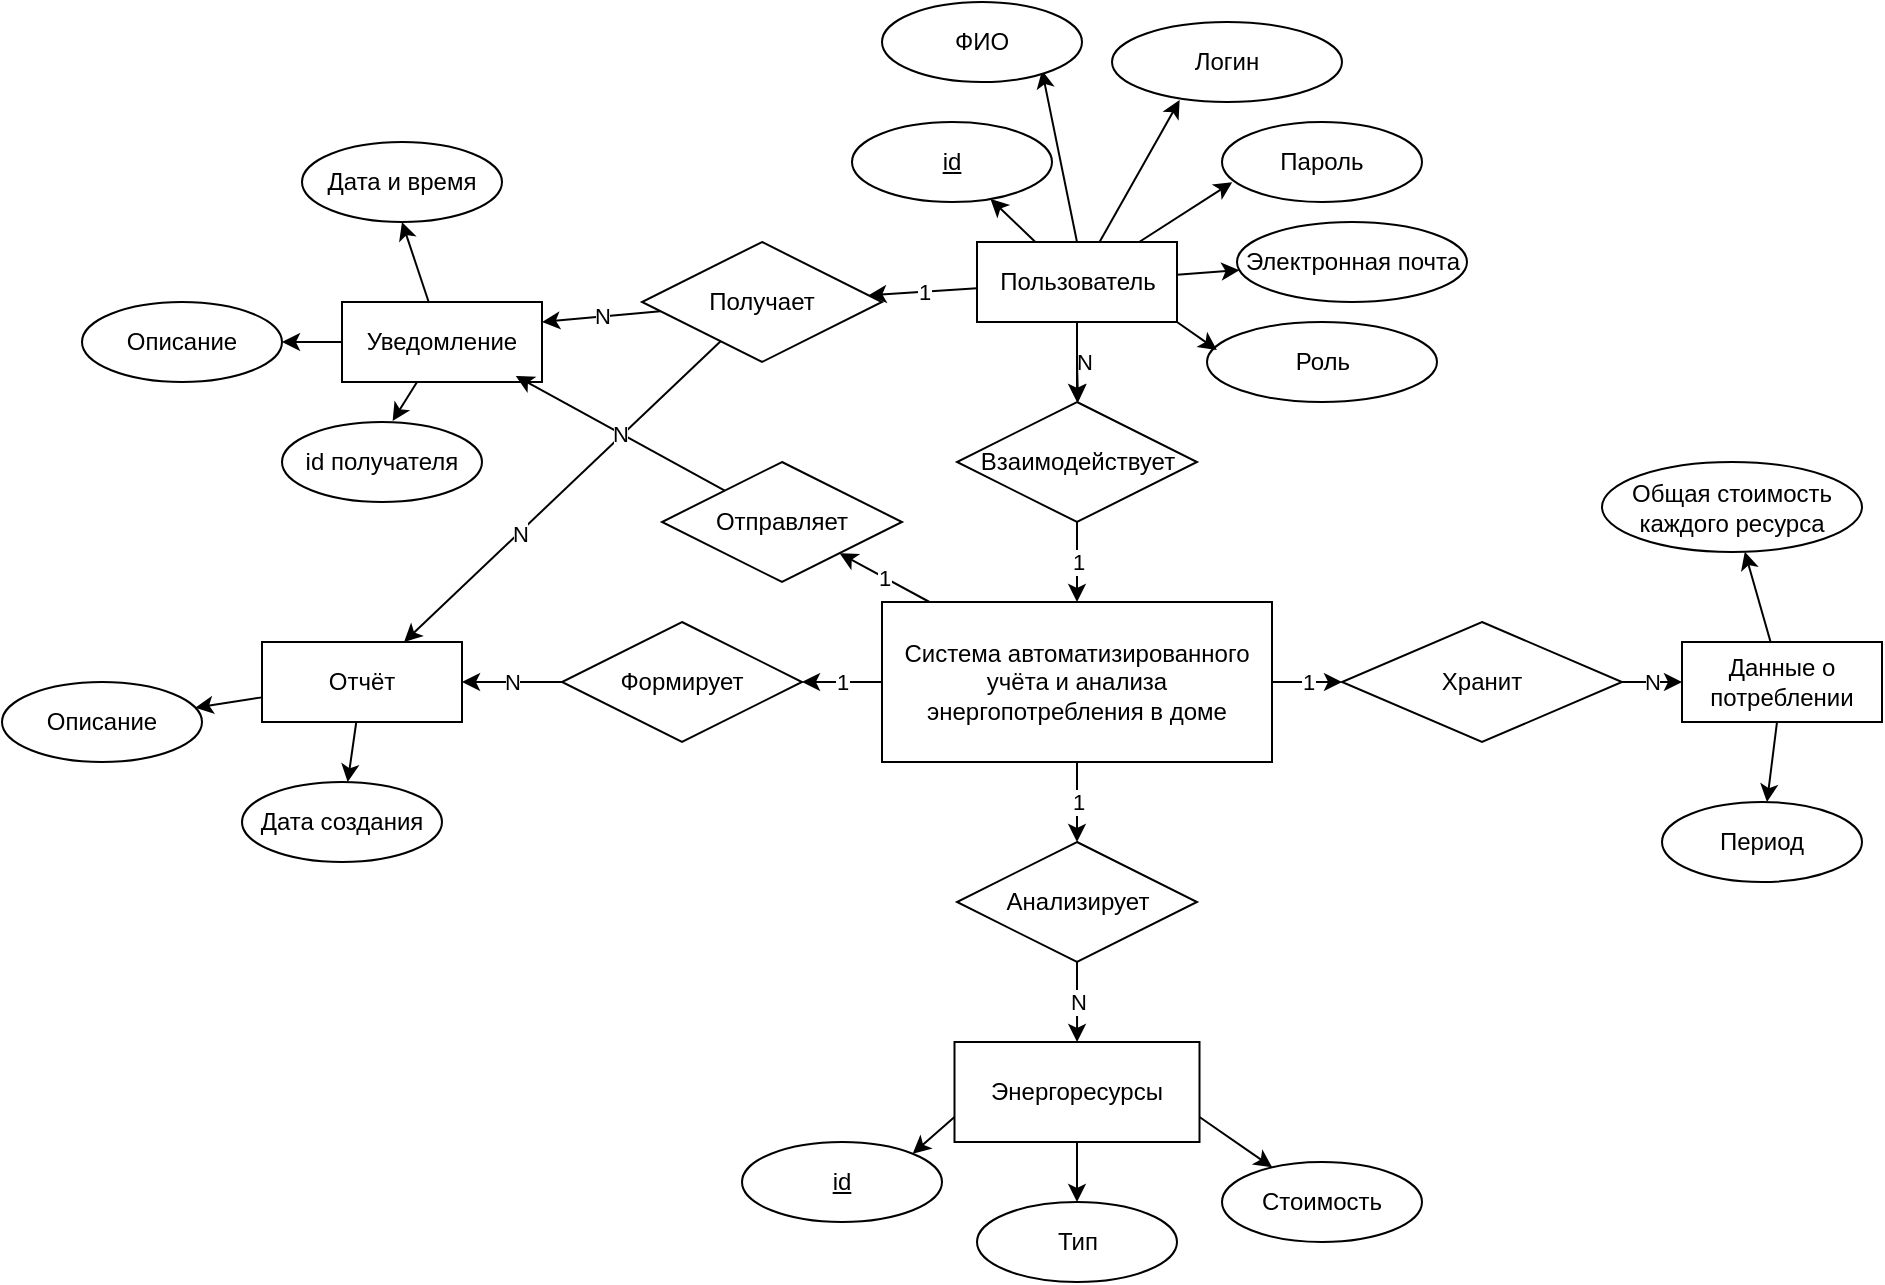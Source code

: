 <mxfile version="24.7.8">
  <diagram id="R2lEEEUBdFMjLlhIrx00" name="Page-1">
    <mxGraphModel dx="2284" dy="836" grid="1" gridSize="10" guides="1" tooltips="1" connect="1" arrows="1" fold="1" page="1" pageScale="1" pageWidth="850" pageHeight="1100" background="none" math="0" shadow="0" extFonts="Permanent Marker^https://fonts.googleapis.com/css?family=Permanent+Marker">
      <root>
        <mxCell id="0" />
        <mxCell id="1" parent="0" />
        <mxCell id="0vmCwSITMYEpxmgcEM38-18" value="N" style="edgeStyle=orthogonalEdgeStyle;rounded=0;orthogonalLoop=1;jettySize=auto;html=1;" parent="1" source="0vmCwSITMYEpxmgcEM38-1" target="0vmCwSITMYEpxmgcEM38-6" edge="1">
          <mxGeometry y="3" relative="1" as="geometry">
            <mxPoint as="offset" />
          </mxGeometry>
        </mxCell>
        <mxCell id="0vmCwSITMYEpxmgcEM38-29" value="" style="rounded=0;orthogonalLoop=1;jettySize=auto;html=1;" parent="1" source="0vmCwSITMYEpxmgcEM38-1" target="0vmCwSITMYEpxmgcEM38-28" edge="1">
          <mxGeometry relative="1" as="geometry" />
        </mxCell>
        <mxCell id="0vmCwSITMYEpxmgcEM38-33" style="rounded=0;orthogonalLoop=1;jettySize=auto;html=1;entryX=0.8;entryY=0.855;entryDx=0;entryDy=0;entryPerimeter=0;exitX=0.5;exitY=0;exitDx=0;exitDy=0;" parent="1" source="0vmCwSITMYEpxmgcEM38-1" target="0vmCwSITMYEpxmgcEM38-22" edge="1">
          <mxGeometry relative="1" as="geometry">
            <mxPoint x="220" y="327" as="sourcePoint" />
          </mxGeometry>
        </mxCell>
        <mxCell id="0vmCwSITMYEpxmgcEM38-34" value="" style="rounded=0;orthogonalLoop=1;jettySize=auto;html=1;" parent="1" source="0vmCwSITMYEpxmgcEM38-1" target="0vmCwSITMYEpxmgcEM38-23" edge="1">
          <mxGeometry relative="1" as="geometry" />
        </mxCell>
        <mxCell id="0vmCwSITMYEpxmgcEM38-36" value="" style="rounded=0;orthogonalLoop=1;jettySize=auto;html=1;entryX=0.051;entryY=0.752;entryDx=0;entryDy=0;entryPerimeter=0;" parent="1" source="0vmCwSITMYEpxmgcEM38-1" target="0vmCwSITMYEpxmgcEM38-35" edge="1">
          <mxGeometry relative="1" as="geometry" />
        </mxCell>
        <mxCell id="MrFOPrwiMeeWXGFkQ-52-2" style="rounded=0;orthogonalLoop=1;jettySize=auto;html=1;entryX=0.294;entryY=0.976;entryDx=0;entryDy=0;entryPerimeter=0;" parent="1" source="0vmCwSITMYEpxmgcEM38-1" target="MrFOPrwiMeeWXGFkQ-52-1" edge="1">
          <mxGeometry relative="1" as="geometry" />
        </mxCell>
        <mxCell id="MrFOPrwiMeeWXGFkQ-52-16" value="" style="edgeStyle=orthogonalEdgeStyle;rounded=0;orthogonalLoop=1;jettySize=auto;html=1;" parent="1" source="0vmCwSITMYEpxmgcEM38-1" target="0vmCwSITMYEpxmgcEM38-6" edge="1">
          <mxGeometry relative="1" as="geometry">
            <Array as="points">
              <mxPoint x="218" y="390" />
              <mxPoint x="218" y="390" />
            </Array>
          </mxGeometry>
        </mxCell>
        <mxCell id="MrFOPrwiMeeWXGFkQ-52-26" value="1" style="rounded=0;orthogonalLoop=1;jettySize=auto;html=1;" parent="1" source="0vmCwSITMYEpxmgcEM38-1" target="MrFOPrwiMeeWXGFkQ-52-22" edge="1">
          <mxGeometry relative="1" as="geometry" />
        </mxCell>
        <mxCell id="0vmCwSITMYEpxmgcEM38-1" value="Пользователь" style="whiteSpace=wrap;html=1;align=center;" parent="1" vertex="1">
          <mxGeometry x="167.5" y="330" width="100" height="40" as="geometry" />
        </mxCell>
        <mxCell id="0vmCwSITMYEpxmgcEM38-20" value="1" style="rounded=0;orthogonalLoop=1;jettySize=auto;html=1;" parent="1" source="0vmCwSITMYEpxmgcEM38-3" target="0vmCwSITMYEpxmgcEM38-7" edge="1">
          <mxGeometry relative="1" as="geometry" />
        </mxCell>
        <mxCell id="0vmCwSITMYEpxmgcEM38-26" value="1" style="edgeStyle=orthogonalEdgeStyle;rounded=0;orthogonalLoop=1;jettySize=auto;html=1;" parent="1" source="0vmCwSITMYEpxmgcEM38-3" target="0vmCwSITMYEpxmgcEM38-24" edge="1">
          <mxGeometry relative="1" as="geometry" />
        </mxCell>
        <mxCell id="0vmCwSITMYEpxmgcEM38-37" value="1" style="edgeStyle=orthogonalEdgeStyle;rounded=0;orthogonalLoop=1;jettySize=auto;html=1;" parent="1" source="0vmCwSITMYEpxmgcEM38-3" target="0vmCwSITMYEpxmgcEM38-10" edge="1">
          <mxGeometry relative="1" as="geometry" />
        </mxCell>
        <mxCell id="MrFOPrwiMeeWXGFkQ-52-23" value="1" style="rounded=0;orthogonalLoop=1;jettySize=auto;html=1;" parent="1" source="0vmCwSITMYEpxmgcEM38-3" target="MrFOPrwiMeeWXGFkQ-52-19" edge="1">
          <mxGeometry relative="1" as="geometry" />
        </mxCell>
        <mxCell id="0vmCwSITMYEpxmgcEM38-3" value="Система&amp;nbsp;автоматизированного учёта и анализа энергопотребления в доме" style="whiteSpace=wrap;html=1;align=center;" parent="1" vertex="1">
          <mxGeometry x="120" y="510" width="195" height="80" as="geometry" />
        </mxCell>
        <mxCell id="0vmCwSITMYEpxmgcEM38-19" value="1" style="edgeStyle=orthogonalEdgeStyle;rounded=0;orthogonalLoop=1;jettySize=auto;html=1;" parent="1" source="0vmCwSITMYEpxmgcEM38-6" target="0vmCwSITMYEpxmgcEM38-3" edge="1">
          <mxGeometry relative="1" as="geometry" />
        </mxCell>
        <mxCell id="0vmCwSITMYEpxmgcEM38-6" value="Взаимодействует" style="shape=rhombus;perimeter=rhombusPerimeter;whiteSpace=wrap;html=1;align=center;" parent="1" vertex="1">
          <mxGeometry x="157.5" y="410" width="120" height="60" as="geometry" />
        </mxCell>
        <mxCell id="0vmCwSITMYEpxmgcEM38-21" value="N" style="rounded=0;orthogonalLoop=1;jettySize=auto;html=1;" parent="1" source="0vmCwSITMYEpxmgcEM38-7" target="0vmCwSITMYEpxmgcEM38-8" edge="1">
          <mxGeometry x="0.007" relative="1" as="geometry">
            <mxPoint as="offset" />
          </mxGeometry>
        </mxCell>
        <mxCell id="0vmCwSITMYEpxmgcEM38-7" value="Формирует" style="shape=rhombus;perimeter=rhombusPerimeter;whiteSpace=wrap;html=1;align=center;" parent="1" vertex="1">
          <mxGeometry x="-40" y="520" width="120" height="60" as="geometry" />
        </mxCell>
        <mxCell id="MrFOPrwiMeeWXGFkQ-52-38" style="rounded=0;orthogonalLoop=1;jettySize=auto;html=1;" parent="1" source="0vmCwSITMYEpxmgcEM38-8" target="MrFOPrwiMeeWXGFkQ-52-37" edge="1">
          <mxGeometry relative="1" as="geometry" />
        </mxCell>
        <mxCell id="MrFOPrwiMeeWXGFkQ-52-39" value="" style="rounded=0;orthogonalLoop=1;jettySize=auto;html=1;" parent="1" source="0vmCwSITMYEpxmgcEM38-8" target="MrFOPrwiMeeWXGFkQ-52-34" edge="1">
          <mxGeometry relative="1" as="geometry" />
        </mxCell>
        <mxCell id="0vmCwSITMYEpxmgcEM38-8" value="Отчёт" style="whiteSpace=wrap;html=1;align=center;" parent="1" vertex="1">
          <mxGeometry x="-190" y="530" width="100" height="40" as="geometry" />
        </mxCell>
        <mxCell id="0vmCwSITMYEpxmgcEM38-40" value="N" style="edgeStyle=orthogonalEdgeStyle;rounded=0;orthogonalLoop=1;jettySize=auto;html=1;" parent="1" source="0vmCwSITMYEpxmgcEM38-10" target="0vmCwSITMYEpxmgcEM38-11" edge="1">
          <mxGeometry relative="1" as="geometry" />
        </mxCell>
        <mxCell id="0vmCwSITMYEpxmgcEM38-10" value="Анализирует" style="shape=rhombus;perimeter=rhombusPerimeter;whiteSpace=wrap;html=1;align=center;" parent="1" vertex="1">
          <mxGeometry x="157.5" y="630" width="120" height="60" as="geometry" />
        </mxCell>
        <mxCell id="MrFOPrwiMeeWXGFkQ-52-6" style="rounded=0;orthogonalLoop=1;jettySize=auto;html=1;entryX=1;entryY=0;entryDx=0;entryDy=0;exitX=0;exitY=0.75;exitDx=0;exitDy=0;" parent="1" source="0vmCwSITMYEpxmgcEM38-11" target="MrFOPrwiMeeWXGFkQ-52-5" edge="1">
          <mxGeometry relative="1" as="geometry" />
        </mxCell>
        <mxCell id="MrFOPrwiMeeWXGFkQ-52-8" style="rounded=0;orthogonalLoop=1;jettySize=auto;html=1;" parent="1" source="0vmCwSITMYEpxmgcEM38-11" target="MrFOPrwiMeeWXGFkQ-52-7" edge="1">
          <mxGeometry relative="1" as="geometry" />
        </mxCell>
        <mxCell id="MrFOPrwiMeeWXGFkQ-52-10" value="" style="rounded=0;orthogonalLoop=1;jettySize=auto;html=1;exitX=1;exitY=0.75;exitDx=0;exitDy=0;" parent="1" source="0vmCwSITMYEpxmgcEM38-11" target="MrFOPrwiMeeWXGFkQ-52-9" edge="1">
          <mxGeometry relative="1" as="geometry" />
        </mxCell>
        <mxCell id="0vmCwSITMYEpxmgcEM38-11" value="Энергоресурсы" style="whiteSpace=wrap;html=1;align=center;" parent="1" vertex="1">
          <mxGeometry x="156.25" y="730" width="122.5" height="50" as="geometry" />
        </mxCell>
        <mxCell id="0vmCwSITMYEpxmgcEM38-22" value="ФИО" style="ellipse;whiteSpace=wrap;html=1;align=center;" parent="1" vertex="1">
          <mxGeometry x="120" y="210" width="100" height="40" as="geometry" />
        </mxCell>
        <mxCell id="0vmCwSITMYEpxmgcEM38-23" value="Электронная почта" style="ellipse;whiteSpace=wrap;html=1;align=center;" parent="1" vertex="1">
          <mxGeometry x="297.5" y="320" width="115" height="40" as="geometry" />
        </mxCell>
        <mxCell id="0vmCwSITMYEpxmgcEM38-27" value="N" style="edgeStyle=orthogonalEdgeStyle;rounded=0;orthogonalLoop=1;jettySize=auto;html=1;" parent="1" source="0vmCwSITMYEpxmgcEM38-24" target="0vmCwSITMYEpxmgcEM38-25" edge="1">
          <mxGeometry relative="1" as="geometry" />
        </mxCell>
        <mxCell id="0vmCwSITMYEpxmgcEM38-24" value="Хранит" style="shape=rhombus;perimeter=rhombusPerimeter;whiteSpace=wrap;html=1;align=center;" parent="1" vertex="1">
          <mxGeometry x="350" y="520" width="140" height="60" as="geometry" />
        </mxCell>
        <mxCell id="MrFOPrwiMeeWXGFkQ-52-13" value="" style="rounded=0;orthogonalLoop=1;jettySize=auto;html=1;" parent="1" source="0vmCwSITMYEpxmgcEM38-25" target="MrFOPrwiMeeWXGFkQ-52-12" edge="1">
          <mxGeometry relative="1" as="geometry" />
        </mxCell>
        <mxCell id="MrFOPrwiMeeWXGFkQ-52-14" value="" style="rounded=0;orthogonalLoop=1;jettySize=auto;html=1;" parent="1" source="0vmCwSITMYEpxmgcEM38-25" target="MrFOPrwiMeeWXGFkQ-52-11" edge="1">
          <mxGeometry relative="1" as="geometry" />
        </mxCell>
        <mxCell id="0vmCwSITMYEpxmgcEM38-25" value="Данные о потреблении" style="whiteSpace=wrap;html=1;align=center;" parent="1" vertex="1">
          <mxGeometry x="520" y="530" width="100" height="40" as="geometry" />
        </mxCell>
        <mxCell id="0vmCwSITMYEpxmgcEM38-28" value="&lt;u&gt;id&lt;/u&gt;" style="ellipse;whiteSpace=wrap;html=1;align=center;" parent="1" vertex="1">
          <mxGeometry x="105" y="270" width="100" height="40" as="geometry" />
        </mxCell>
        <mxCell id="0vmCwSITMYEpxmgcEM38-35" value="Пароль" style="ellipse;whiteSpace=wrap;html=1;align=center;" parent="1" vertex="1">
          <mxGeometry x="290" y="270" width="100" height="40" as="geometry" />
        </mxCell>
        <mxCell id="MrFOPrwiMeeWXGFkQ-52-1" value="Логин" style="ellipse;whiteSpace=wrap;html=1;align=center;" parent="1" vertex="1">
          <mxGeometry x="235" y="220" width="115" height="40" as="geometry" />
        </mxCell>
        <mxCell id="MrFOPrwiMeeWXGFkQ-52-3" value="Роль" style="ellipse;whiteSpace=wrap;html=1;align=center;" parent="1" vertex="1">
          <mxGeometry x="282.5" y="370" width="115" height="40" as="geometry" />
        </mxCell>
        <mxCell id="MrFOPrwiMeeWXGFkQ-52-4" style="rounded=0;orthogonalLoop=1;jettySize=auto;html=1;exitX=1;exitY=1;exitDx=0;exitDy=0;entryX=0.043;entryY=0.35;entryDx=0;entryDy=0;entryPerimeter=0;" parent="1" source="0vmCwSITMYEpxmgcEM38-1" target="MrFOPrwiMeeWXGFkQ-52-3" edge="1">
          <mxGeometry relative="1" as="geometry" />
        </mxCell>
        <mxCell id="MrFOPrwiMeeWXGFkQ-52-5" value="&lt;u&gt;id&lt;/u&gt;" style="ellipse;whiteSpace=wrap;html=1;align=center;" parent="1" vertex="1">
          <mxGeometry x="50" y="780" width="100" height="40" as="geometry" />
        </mxCell>
        <mxCell id="MrFOPrwiMeeWXGFkQ-52-7" value="Тип" style="ellipse;whiteSpace=wrap;html=1;align=center;" parent="1" vertex="1">
          <mxGeometry x="167.5" y="810" width="100" height="40" as="geometry" />
        </mxCell>
        <mxCell id="MrFOPrwiMeeWXGFkQ-52-9" value="Стоимость" style="ellipse;whiteSpace=wrap;html=1;align=center;" parent="1" vertex="1">
          <mxGeometry x="290" y="790" width="100" height="40" as="geometry" />
        </mxCell>
        <mxCell id="MrFOPrwiMeeWXGFkQ-52-11" value="Период" style="ellipse;whiteSpace=wrap;html=1;align=center;" parent="1" vertex="1">
          <mxGeometry x="510" y="610" width="100" height="40" as="geometry" />
        </mxCell>
        <mxCell id="MrFOPrwiMeeWXGFkQ-52-12" value="Общая стоимость каждого ресурса" style="ellipse;whiteSpace=wrap;html=1;align=center;" parent="1" vertex="1">
          <mxGeometry x="480" y="440" width="130" height="45" as="geometry" />
        </mxCell>
        <mxCell id="MrFOPrwiMeeWXGFkQ-52-19" value="Отправляет" style="shape=rhombus;perimeter=rhombusPerimeter;whiteSpace=wrap;html=1;align=center;" parent="1" vertex="1">
          <mxGeometry x="10" y="440" width="120" height="60" as="geometry" />
        </mxCell>
        <mxCell id="MrFOPrwiMeeWXGFkQ-52-29" style="rounded=0;orthogonalLoop=1;jettySize=auto;html=1;entryX=0.5;entryY=1;entryDx=0;entryDy=0;" parent="1" source="MrFOPrwiMeeWXGFkQ-52-20" target="MrFOPrwiMeeWXGFkQ-52-28" edge="1">
          <mxGeometry relative="1" as="geometry" />
        </mxCell>
        <mxCell id="MrFOPrwiMeeWXGFkQ-52-31" style="edgeStyle=orthogonalEdgeStyle;rounded=0;orthogonalLoop=1;jettySize=auto;html=1;entryX=1;entryY=0.5;entryDx=0;entryDy=0;" parent="1" source="MrFOPrwiMeeWXGFkQ-52-20" target="MrFOPrwiMeeWXGFkQ-52-30" edge="1">
          <mxGeometry relative="1" as="geometry" />
        </mxCell>
        <mxCell id="MrFOPrwiMeeWXGFkQ-52-20" value="Уведомление" style="whiteSpace=wrap;html=1;align=center;" parent="1" vertex="1">
          <mxGeometry x="-150" y="360" width="100" height="40" as="geometry" />
        </mxCell>
        <mxCell id="MrFOPrwiMeeWXGFkQ-52-27" value="N" style="rounded=0;orthogonalLoop=1;jettySize=auto;html=1;entryX=1;entryY=0.25;entryDx=0;entryDy=0;" parent="1" source="MrFOPrwiMeeWXGFkQ-52-22" target="MrFOPrwiMeeWXGFkQ-52-20" edge="1">
          <mxGeometry relative="1" as="geometry" />
        </mxCell>
        <mxCell id="MrFOPrwiMeeWXGFkQ-52-40" style="rounded=0;orthogonalLoop=1;jettySize=auto;html=1;" parent="1" source="MrFOPrwiMeeWXGFkQ-52-22" target="0vmCwSITMYEpxmgcEM38-8" edge="1">
          <mxGeometry relative="1" as="geometry" />
        </mxCell>
        <mxCell id="MrFOPrwiMeeWXGFkQ-52-41" value="N" style="edgeLabel;html=1;align=center;verticalAlign=middle;resizable=0;points=[];" parent="MrFOPrwiMeeWXGFkQ-52-40" vertex="1" connectable="0">
          <mxGeometry x="0.274" y="1" relative="1" as="geometry">
            <mxPoint as="offset" />
          </mxGeometry>
        </mxCell>
        <mxCell id="MrFOPrwiMeeWXGFkQ-52-22" value="Получает" style="shape=rhombus;perimeter=rhombusPerimeter;whiteSpace=wrap;html=1;align=center;" parent="1" vertex="1">
          <mxGeometry y="330" width="120" height="60" as="geometry" />
        </mxCell>
        <mxCell id="MrFOPrwiMeeWXGFkQ-52-24" value="N" style="rounded=0;orthogonalLoop=1;jettySize=auto;html=1;entryX=0.869;entryY=0.924;entryDx=0;entryDy=0;entryPerimeter=0;" parent="1" source="MrFOPrwiMeeWXGFkQ-52-19" target="MrFOPrwiMeeWXGFkQ-52-20" edge="1">
          <mxGeometry relative="1" as="geometry" />
        </mxCell>
        <mxCell id="MrFOPrwiMeeWXGFkQ-52-28" value="Дата и время" style="ellipse;whiteSpace=wrap;html=1;align=center;" parent="1" vertex="1">
          <mxGeometry x="-170" y="280" width="100" height="40" as="geometry" />
        </mxCell>
        <mxCell id="MrFOPrwiMeeWXGFkQ-52-30" value="Описание" style="ellipse;whiteSpace=wrap;html=1;align=center;" parent="1" vertex="1">
          <mxGeometry x="-280" y="360" width="100" height="40" as="geometry" />
        </mxCell>
        <mxCell id="MrFOPrwiMeeWXGFkQ-52-32" value="id получателя" style="ellipse;whiteSpace=wrap;html=1;align=center;" parent="1" vertex="1">
          <mxGeometry x="-180" y="420" width="100" height="40" as="geometry" />
        </mxCell>
        <mxCell id="MrFOPrwiMeeWXGFkQ-52-33" style="rounded=0;orthogonalLoop=1;jettySize=auto;html=1;entryX=0.553;entryY=-0.011;entryDx=0;entryDy=0;entryPerimeter=0;" parent="1" source="MrFOPrwiMeeWXGFkQ-52-20" target="MrFOPrwiMeeWXGFkQ-52-32" edge="1">
          <mxGeometry relative="1" as="geometry" />
        </mxCell>
        <mxCell id="MrFOPrwiMeeWXGFkQ-52-34" value="Описание" style="ellipse;whiteSpace=wrap;html=1;align=center;" parent="1" vertex="1">
          <mxGeometry x="-320" y="550" width="100" height="40" as="geometry" />
        </mxCell>
        <mxCell id="MrFOPrwiMeeWXGFkQ-52-37" value="Дата создания" style="ellipse;whiteSpace=wrap;html=1;align=center;" parent="1" vertex="1">
          <mxGeometry x="-200" y="600" width="100" height="40" as="geometry" />
        </mxCell>
      </root>
    </mxGraphModel>
  </diagram>
</mxfile>
